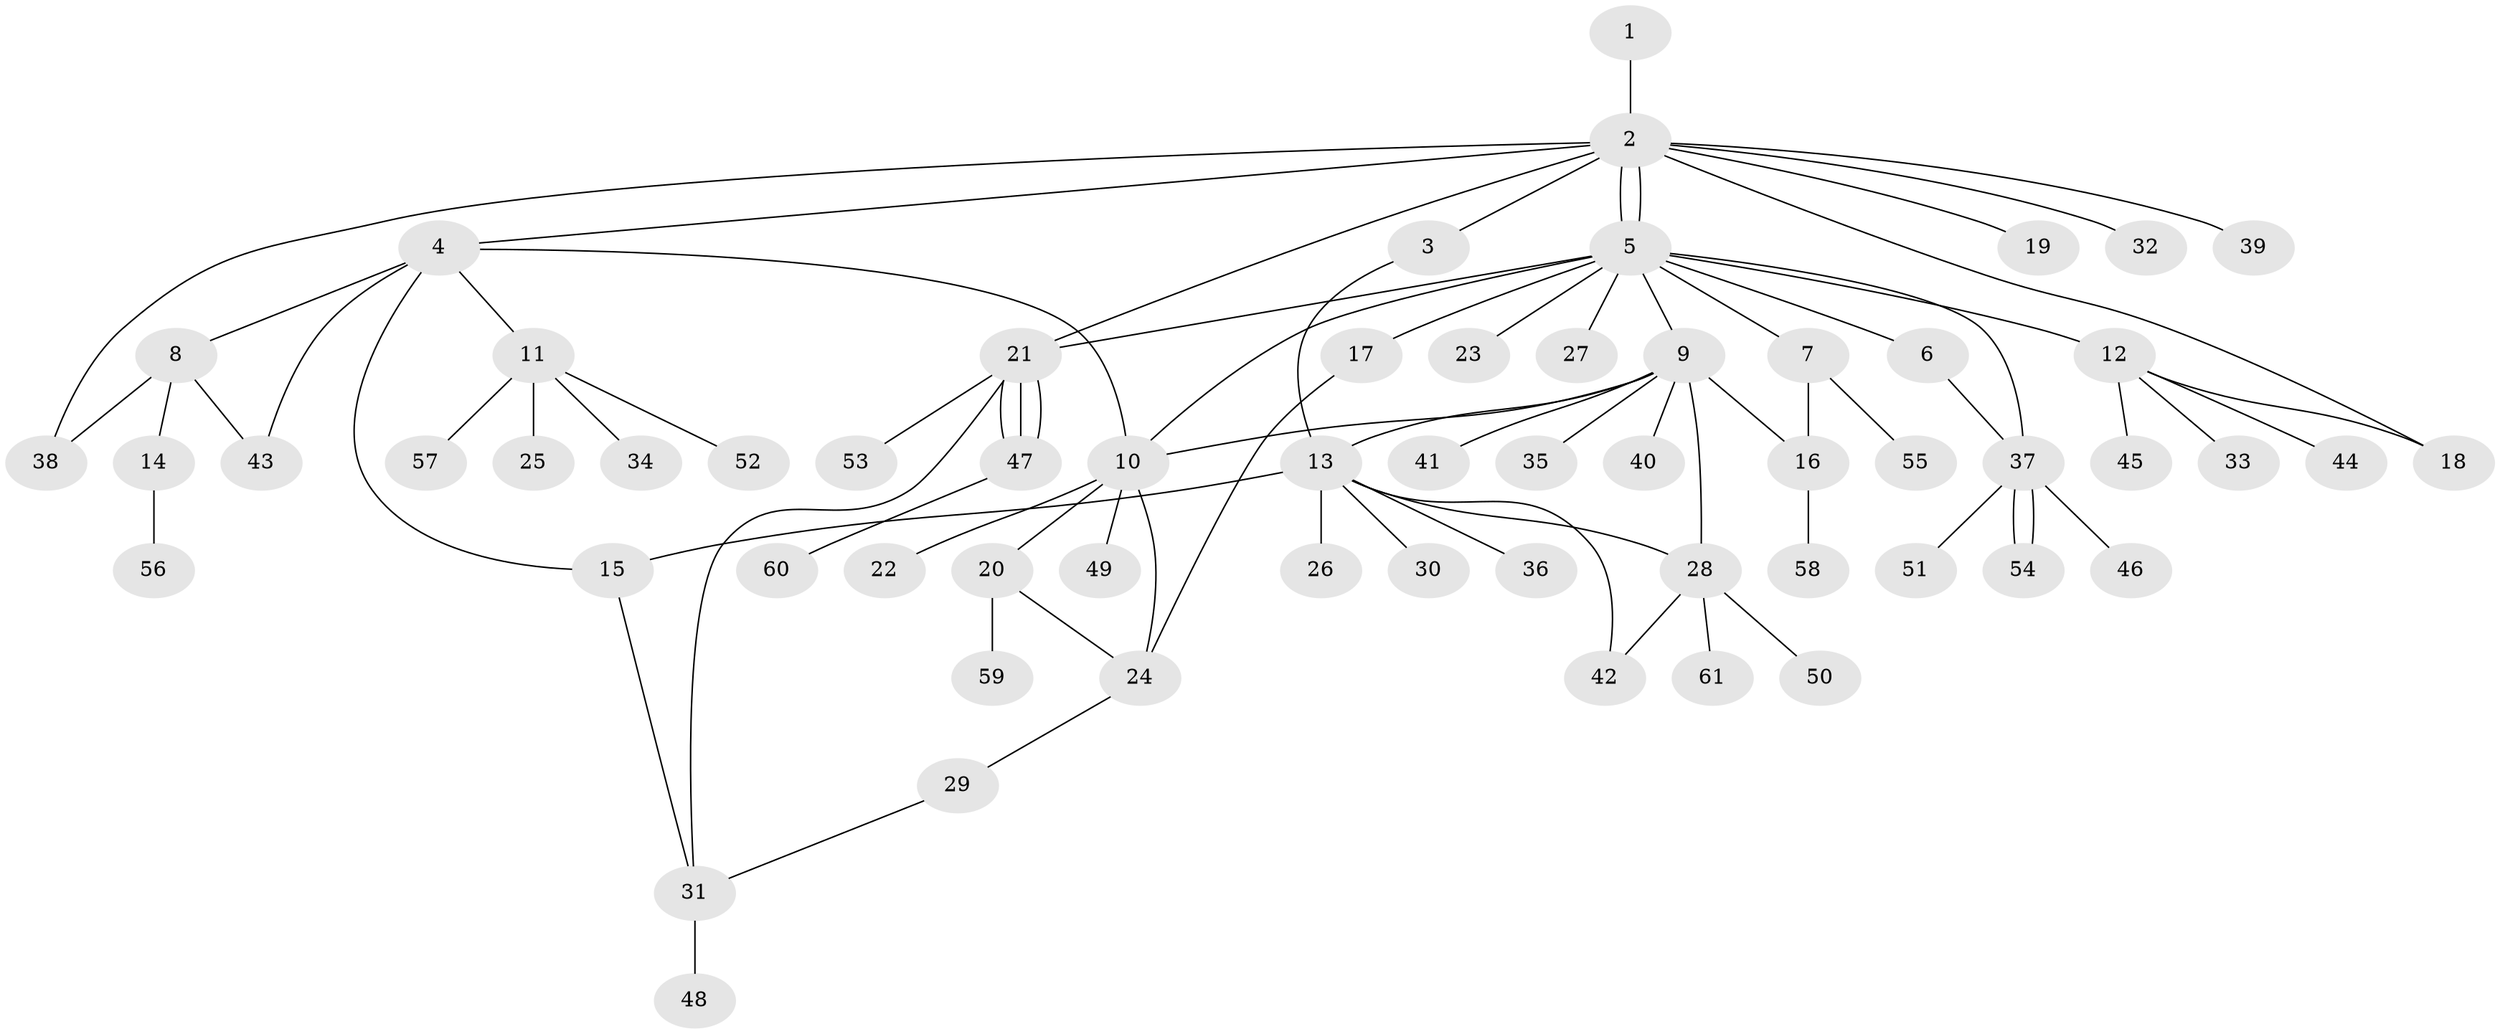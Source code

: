 // coarse degree distribution, {1: 0.5319148936170213, 18: 0.02127659574468085, 2: 0.14893617021276595, 5: 0.06382978723404255, 3: 0.0425531914893617, 7: 0.02127659574468085, 4: 0.14893617021276595, 9: 0.02127659574468085}
// Generated by graph-tools (version 1.1) at 2025/51/02/27/25 19:51:58]
// undirected, 61 vertices, 80 edges
graph export_dot {
graph [start="1"]
  node [color=gray90,style=filled];
  1;
  2;
  3;
  4;
  5;
  6;
  7;
  8;
  9;
  10;
  11;
  12;
  13;
  14;
  15;
  16;
  17;
  18;
  19;
  20;
  21;
  22;
  23;
  24;
  25;
  26;
  27;
  28;
  29;
  30;
  31;
  32;
  33;
  34;
  35;
  36;
  37;
  38;
  39;
  40;
  41;
  42;
  43;
  44;
  45;
  46;
  47;
  48;
  49;
  50;
  51;
  52;
  53;
  54;
  55;
  56;
  57;
  58;
  59;
  60;
  61;
  1 -- 2;
  2 -- 3;
  2 -- 4;
  2 -- 5;
  2 -- 5;
  2 -- 18;
  2 -- 19;
  2 -- 21;
  2 -- 32;
  2 -- 38;
  2 -- 39;
  3 -- 13;
  4 -- 8;
  4 -- 10;
  4 -- 11;
  4 -- 15;
  4 -- 43;
  5 -- 6;
  5 -- 7;
  5 -- 9;
  5 -- 10;
  5 -- 12;
  5 -- 17;
  5 -- 21;
  5 -- 23;
  5 -- 27;
  5 -- 37;
  6 -- 37;
  7 -- 16;
  7 -- 55;
  8 -- 14;
  8 -- 38;
  8 -- 43;
  9 -- 10;
  9 -- 13;
  9 -- 16;
  9 -- 28;
  9 -- 35;
  9 -- 40;
  9 -- 41;
  10 -- 20;
  10 -- 22;
  10 -- 24;
  10 -- 49;
  11 -- 25;
  11 -- 34;
  11 -- 52;
  11 -- 57;
  12 -- 18;
  12 -- 33;
  12 -- 44;
  12 -- 45;
  13 -- 15;
  13 -- 26;
  13 -- 28;
  13 -- 30;
  13 -- 36;
  13 -- 42;
  14 -- 56;
  15 -- 31;
  16 -- 58;
  17 -- 24;
  20 -- 24;
  20 -- 59;
  21 -- 31;
  21 -- 47;
  21 -- 47;
  21 -- 47;
  21 -- 53;
  24 -- 29;
  28 -- 42;
  28 -- 50;
  28 -- 61;
  29 -- 31;
  31 -- 48;
  37 -- 46;
  37 -- 51;
  37 -- 54;
  37 -- 54;
  47 -- 60;
}
